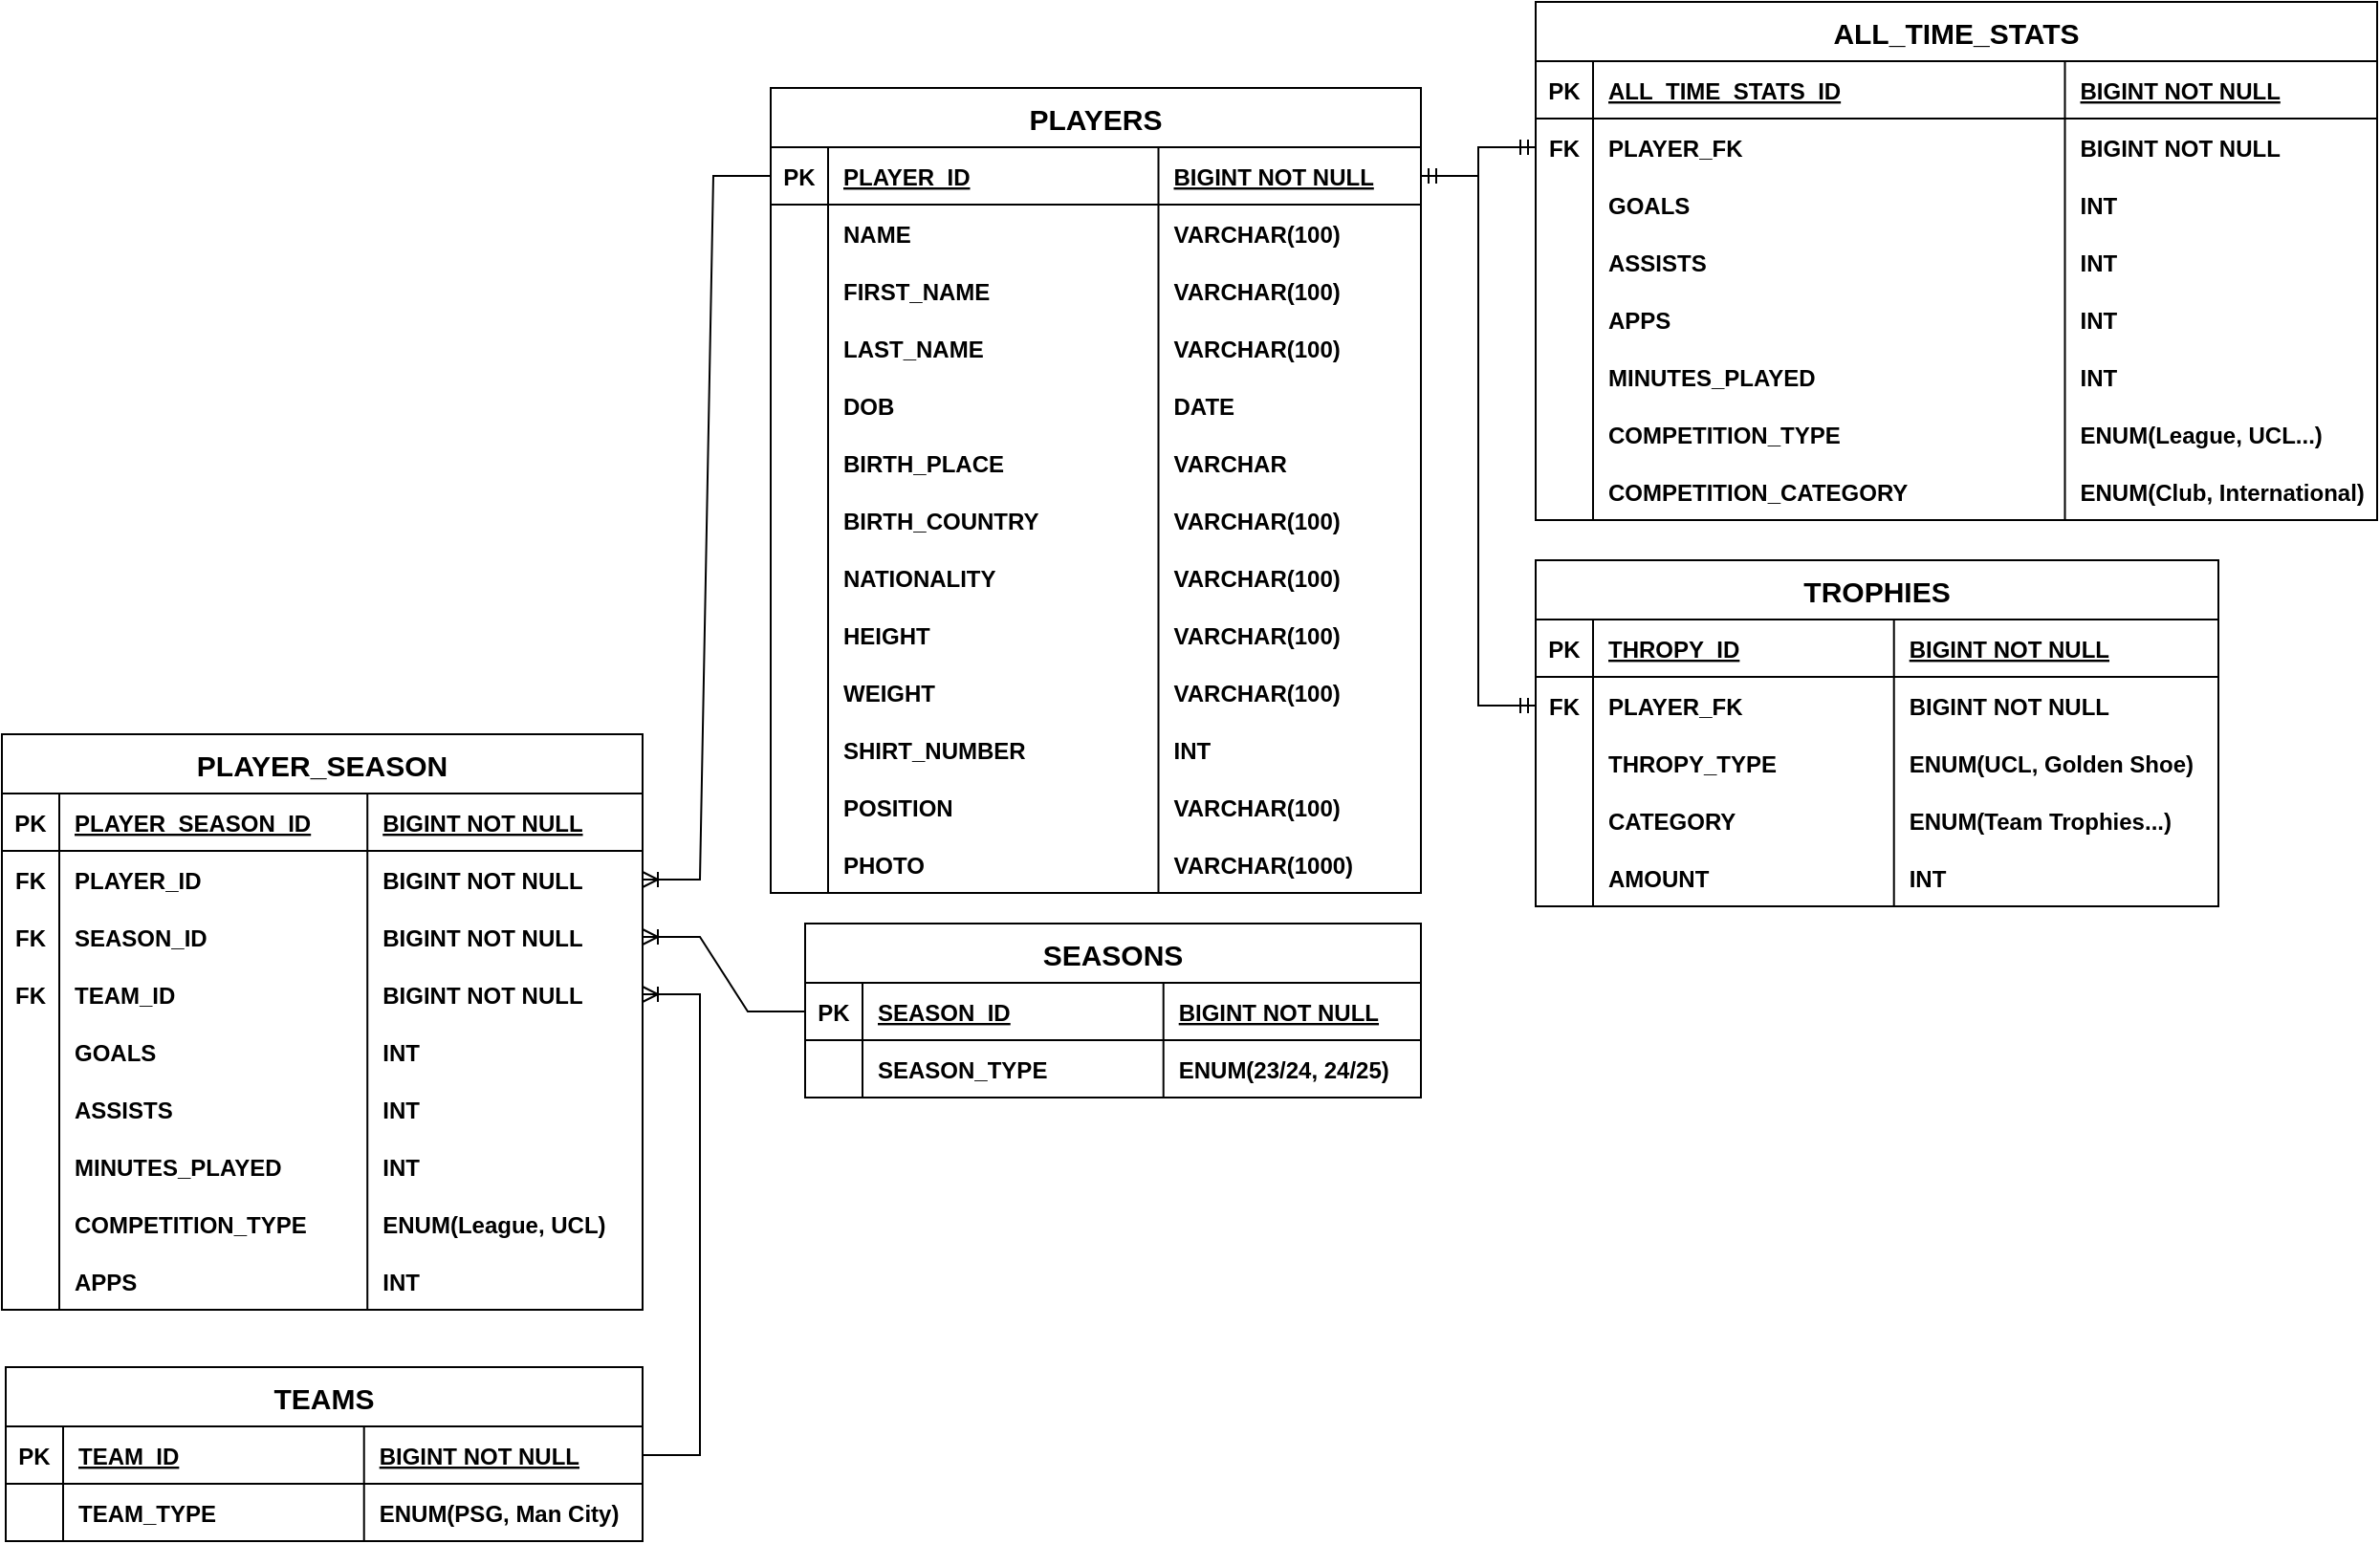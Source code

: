<mxfile version="26.0.10">
  <diagram id="R2lEEEUBdFMjLlhIrx00" name="Page-1">
    <mxGraphModel dx="2643" dy="1146" grid="0" gridSize="10" guides="1" tooltips="1" connect="1" arrows="1" fold="1" page="0" pageScale="1" pageWidth="850" pageHeight="1100" math="0" shadow="0" extFonts="Permanent Marker^https://fonts.googleapis.com/css?family=Permanent+Marker">
      <root>
        <mxCell id="0" />
        <mxCell id="1" parent="0" />
        <mxCell id="2I2bUdlYdio-tkIrYYzk-14" value="PLAYERS" style="shape=table;startSize=31;container=1;collapsible=1;childLayout=tableLayout;fixedRows=1;rowLines=0;fontStyle=1;align=center;resizeLast=1;fontSize=15;" parent="1" vertex="1">
          <mxGeometry x="-19" y="16" width="340" height="421" as="geometry" />
        </mxCell>
        <mxCell id="2I2bUdlYdio-tkIrYYzk-15" value="" style="shape=partialRectangle;collapsible=0;dropTarget=0;pointerEvents=0;fillColor=none;points=[[0,0.5],[1,0.5]];portConstraint=eastwest;top=0;left=0;right=0;bottom=1;" parent="2I2bUdlYdio-tkIrYYzk-14" vertex="1">
          <mxGeometry y="31" width="340" height="30" as="geometry" />
        </mxCell>
        <mxCell id="2I2bUdlYdio-tkIrYYzk-16" value="PK" style="shape=partialRectangle;overflow=hidden;connectable=0;fillColor=none;top=0;left=0;bottom=0;right=0;fontStyle=1;" parent="2I2bUdlYdio-tkIrYYzk-15" vertex="1">
          <mxGeometry width="30" height="30" as="geometry">
            <mxRectangle width="30" height="30" as="alternateBounds" />
          </mxGeometry>
        </mxCell>
        <mxCell id="2I2bUdlYdio-tkIrYYzk-17" value="PLAYER_ID" style="shape=partialRectangle;overflow=hidden;connectable=0;fillColor=none;top=0;left=0;bottom=0;right=0;align=left;spacingLeft=6;fontStyle=5;" parent="2I2bUdlYdio-tkIrYYzk-15" vertex="1">
          <mxGeometry x="30" width="172.75" height="30" as="geometry">
            <mxRectangle width="172.75" height="30" as="alternateBounds" />
          </mxGeometry>
        </mxCell>
        <mxCell id="2I2bUdlYdio-tkIrYYzk-18" value="BIGINT NOT NULL" style="shape=partialRectangle;overflow=hidden;connectable=0;fillColor=none;top=0;left=0;bottom=0;right=0;align=left;spacingLeft=6;fontStyle=5;" parent="2I2bUdlYdio-tkIrYYzk-15" vertex="1">
          <mxGeometry x="202.75" width="137.25" height="30" as="geometry">
            <mxRectangle width="137.25" height="30" as="alternateBounds" />
          </mxGeometry>
        </mxCell>
        <mxCell id="2I2bUdlYdio-tkIrYYzk-19" value="" style="shape=partialRectangle;collapsible=0;dropTarget=0;pointerEvents=0;fillColor=none;points=[[0,0.5],[1,0.5]];portConstraint=eastwest;top=0;left=0;right=0;bottom=0;" parent="2I2bUdlYdio-tkIrYYzk-14" vertex="1">
          <mxGeometry y="61" width="340" height="30" as="geometry" />
        </mxCell>
        <mxCell id="2I2bUdlYdio-tkIrYYzk-20" value="" style="shape=partialRectangle;overflow=hidden;connectable=0;fillColor=none;top=0;left=0;bottom=0;right=0;" parent="2I2bUdlYdio-tkIrYYzk-19" vertex="1">
          <mxGeometry width="30" height="30" as="geometry">
            <mxRectangle width="30" height="30" as="alternateBounds" />
          </mxGeometry>
        </mxCell>
        <mxCell id="2I2bUdlYdio-tkIrYYzk-21" value="NAME" style="shape=partialRectangle;overflow=hidden;connectable=0;fillColor=none;top=0;left=0;bottom=0;right=0;align=left;spacingLeft=6;fontStyle=1" parent="2I2bUdlYdio-tkIrYYzk-19" vertex="1">
          <mxGeometry x="30" width="172.75" height="30" as="geometry">
            <mxRectangle width="172.75" height="30" as="alternateBounds" />
          </mxGeometry>
        </mxCell>
        <mxCell id="2I2bUdlYdio-tkIrYYzk-22" value="VARCHAR(100)" style="shape=partialRectangle;overflow=hidden;connectable=0;fillColor=none;top=0;left=0;bottom=0;right=0;align=left;spacingLeft=6;fontStyle=1" parent="2I2bUdlYdio-tkIrYYzk-19" vertex="1">
          <mxGeometry x="202.75" width="137.25" height="30" as="geometry">
            <mxRectangle width="137.25" height="30" as="alternateBounds" />
          </mxGeometry>
        </mxCell>
        <mxCell id="2I2bUdlYdio-tkIrYYzk-23" value="" style="shape=partialRectangle;collapsible=0;dropTarget=0;pointerEvents=0;fillColor=none;points=[[0,0.5],[1,0.5]];portConstraint=eastwest;top=0;left=0;right=0;bottom=0;" parent="2I2bUdlYdio-tkIrYYzk-14" vertex="1">
          <mxGeometry y="91" width="340" height="30" as="geometry" />
        </mxCell>
        <mxCell id="2I2bUdlYdio-tkIrYYzk-24" value="" style="shape=partialRectangle;overflow=hidden;connectable=0;fillColor=none;top=0;left=0;bottom=0;right=0;" parent="2I2bUdlYdio-tkIrYYzk-23" vertex="1">
          <mxGeometry width="30" height="30" as="geometry">
            <mxRectangle width="30" height="30" as="alternateBounds" />
          </mxGeometry>
        </mxCell>
        <mxCell id="2I2bUdlYdio-tkIrYYzk-25" value="FIRST_NAME" style="shape=partialRectangle;overflow=hidden;connectable=0;fillColor=none;top=0;left=0;bottom=0;right=0;align=left;spacingLeft=6;fontStyle=1" parent="2I2bUdlYdio-tkIrYYzk-23" vertex="1">
          <mxGeometry x="30" width="172.75" height="30" as="geometry">
            <mxRectangle width="172.75" height="30" as="alternateBounds" />
          </mxGeometry>
        </mxCell>
        <mxCell id="2I2bUdlYdio-tkIrYYzk-26" value="VARCHAR(100)" style="shape=partialRectangle;overflow=hidden;connectable=0;fillColor=none;top=0;left=0;bottom=0;right=0;align=left;spacingLeft=6;fontStyle=1" parent="2I2bUdlYdio-tkIrYYzk-23" vertex="1">
          <mxGeometry x="202.75" width="137.25" height="30" as="geometry">
            <mxRectangle width="137.25" height="30" as="alternateBounds" />
          </mxGeometry>
        </mxCell>
        <mxCell id="2I2bUdlYdio-tkIrYYzk-27" style="shape=partialRectangle;collapsible=0;dropTarget=0;pointerEvents=0;fillColor=none;points=[[0,0.5],[1,0.5]];portConstraint=eastwest;top=0;left=0;right=0;bottom=0;" parent="2I2bUdlYdio-tkIrYYzk-14" vertex="1">
          <mxGeometry y="121" width="340" height="30" as="geometry" />
        </mxCell>
        <mxCell id="2I2bUdlYdio-tkIrYYzk-28" style="shape=partialRectangle;overflow=hidden;connectable=0;fillColor=none;top=0;left=0;bottom=0;right=0;" parent="2I2bUdlYdio-tkIrYYzk-27" vertex="1">
          <mxGeometry width="30" height="30" as="geometry">
            <mxRectangle width="30" height="30" as="alternateBounds" />
          </mxGeometry>
        </mxCell>
        <mxCell id="2I2bUdlYdio-tkIrYYzk-29" value="LAST_NAME" style="shape=partialRectangle;overflow=hidden;connectable=0;fillColor=none;top=0;left=0;bottom=0;right=0;align=left;spacingLeft=6;fontStyle=1" parent="2I2bUdlYdio-tkIrYYzk-27" vertex="1">
          <mxGeometry x="30" width="172.75" height="30" as="geometry">
            <mxRectangle width="172.75" height="30" as="alternateBounds" />
          </mxGeometry>
        </mxCell>
        <mxCell id="2I2bUdlYdio-tkIrYYzk-30" value="VARCHAR(100)" style="shape=partialRectangle;overflow=hidden;connectable=0;fillColor=none;top=0;left=0;bottom=0;right=0;align=left;spacingLeft=6;fontStyle=1" parent="2I2bUdlYdio-tkIrYYzk-27" vertex="1">
          <mxGeometry x="202.75" width="137.25" height="30" as="geometry">
            <mxRectangle width="137.25" height="30" as="alternateBounds" />
          </mxGeometry>
        </mxCell>
        <mxCell id="2I2bUdlYdio-tkIrYYzk-31" style="shape=partialRectangle;collapsible=0;dropTarget=0;pointerEvents=0;fillColor=none;points=[[0,0.5],[1,0.5]];portConstraint=eastwest;top=0;left=0;right=0;bottom=0;" parent="2I2bUdlYdio-tkIrYYzk-14" vertex="1">
          <mxGeometry y="151" width="340" height="30" as="geometry" />
        </mxCell>
        <mxCell id="2I2bUdlYdio-tkIrYYzk-32" style="shape=partialRectangle;overflow=hidden;connectable=0;fillColor=none;top=0;left=0;bottom=0;right=0;" parent="2I2bUdlYdio-tkIrYYzk-31" vertex="1">
          <mxGeometry width="30" height="30" as="geometry">
            <mxRectangle width="30" height="30" as="alternateBounds" />
          </mxGeometry>
        </mxCell>
        <mxCell id="2I2bUdlYdio-tkIrYYzk-33" value="DOB" style="shape=partialRectangle;overflow=hidden;connectable=0;fillColor=none;top=0;left=0;bottom=0;right=0;align=left;spacingLeft=6;fontStyle=1" parent="2I2bUdlYdio-tkIrYYzk-31" vertex="1">
          <mxGeometry x="30" width="172.75" height="30" as="geometry">
            <mxRectangle width="172.75" height="30" as="alternateBounds" />
          </mxGeometry>
        </mxCell>
        <mxCell id="2I2bUdlYdio-tkIrYYzk-34" value="DATE" style="shape=partialRectangle;overflow=hidden;connectable=0;fillColor=none;top=0;left=0;bottom=0;right=0;align=left;spacingLeft=6;fontStyle=1" parent="2I2bUdlYdio-tkIrYYzk-31" vertex="1">
          <mxGeometry x="202.75" width="137.25" height="30" as="geometry">
            <mxRectangle width="137.25" height="30" as="alternateBounds" />
          </mxGeometry>
        </mxCell>
        <mxCell id="2I2bUdlYdio-tkIrYYzk-35" style="shape=partialRectangle;collapsible=0;dropTarget=0;pointerEvents=0;fillColor=none;points=[[0,0.5],[1,0.5]];portConstraint=eastwest;top=0;left=0;right=0;bottom=0;" parent="2I2bUdlYdio-tkIrYYzk-14" vertex="1">
          <mxGeometry y="181" width="340" height="30" as="geometry" />
        </mxCell>
        <mxCell id="2I2bUdlYdio-tkIrYYzk-36" style="shape=partialRectangle;overflow=hidden;connectable=0;fillColor=none;top=0;left=0;bottom=0;right=0;" parent="2I2bUdlYdio-tkIrYYzk-35" vertex="1">
          <mxGeometry width="30" height="30" as="geometry">
            <mxRectangle width="30" height="30" as="alternateBounds" />
          </mxGeometry>
        </mxCell>
        <mxCell id="2I2bUdlYdio-tkIrYYzk-37" value="BIRTH_PLACE" style="shape=partialRectangle;overflow=hidden;connectable=0;fillColor=none;top=0;left=0;bottom=0;right=0;align=left;spacingLeft=6;fontStyle=1" parent="2I2bUdlYdio-tkIrYYzk-35" vertex="1">
          <mxGeometry x="30" width="172.75" height="30" as="geometry">
            <mxRectangle width="172.75" height="30" as="alternateBounds" />
          </mxGeometry>
        </mxCell>
        <mxCell id="2I2bUdlYdio-tkIrYYzk-38" value="VARCHAR" style="shape=partialRectangle;overflow=hidden;connectable=0;fillColor=none;top=0;left=0;bottom=0;right=0;align=left;spacingLeft=6;fontStyle=1" parent="2I2bUdlYdio-tkIrYYzk-35" vertex="1">
          <mxGeometry x="202.75" width="137.25" height="30" as="geometry">
            <mxRectangle width="137.25" height="30" as="alternateBounds" />
          </mxGeometry>
        </mxCell>
        <mxCell id="2I2bUdlYdio-tkIrYYzk-39" style="shape=partialRectangle;collapsible=0;dropTarget=0;pointerEvents=0;fillColor=none;points=[[0,0.5],[1,0.5]];portConstraint=eastwest;top=0;left=0;right=0;bottom=0;" parent="2I2bUdlYdio-tkIrYYzk-14" vertex="1">
          <mxGeometry y="211" width="340" height="30" as="geometry" />
        </mxCell>
        <mxCell id="2I2bUdlYdio-tkIrYYzk-40" style="shape=partialRectangle;overflow=hidden;connectable=0;fillColor=none;top=0;left=0;bottom=0;right=0;" parent="2I2bUdlYdio-tkIrYYzk-39" vertex="1">
          <mxGeometry width="30" height="30" as="geometry">
            <mxRectangle width="30" height="30" as="alternateBounds" />
          </mxGeometry>
        </mxCell>
        <mxCell id="2I2bUdlYdio-tkIrYYzk-41" value="BIRTH_COUNTRY" style="shape=partialRectangle;overflow=hidden;connectable=0;fillColor=none;top=0;left=0;bottom=0;right=0;align=left;spacingLeft=6;fontStyle=1" parent="2I2bUdlYdio-tkIrYYzk-39" vertex="1">
          <mxGeometry x="30" width="172.75" height="30" as="geometry">
            <mxRectangle width="172.75" height="30" as="alternateBounds" />
          </mxGeometry>
        </mxCell>
        <mxCell id="2I2bUdlYdio-tkIrYYzk-42" value="VARCHAR(100)" style="shape=partialRectangle;overflow=hidden;connectable=0;fillColor=none;top=0;left=0;bottom=0;right=0;align=left;spacingLeft=6;fontStyle=1" parent="2I2bUdlYdio-tkIrYYzk-39" vertex="1">
          <mxGeometry x="202.75" width="137.25" height="30" as="geometry">
            <mxRectangle width="137.25" height="30" as="alternateBounds" />
          </mxGeometry>
        </mxCell>
        <mxCell id="2I2bUdlYdio-tkIrYYzk-43" style="shape=partialRectangle;collapsible=0;dropTarget=0;pointerEvents=0;fillColor=none;points=[[0,0.5],[1,0.5]];portConstraint=eastwest;top=0;left=0;right=0;bottom=0;" parent="2I2bUdlYdio-tkIrYYzk-14" vertex="1">
          <mxGeometry y="241" width="340" height="30" as="geometry" />
        </mxCell>
        <mxCell id="2I2bUdlYdio-tkIrYYzk-44" style="shape=partialRectangle;overflow=hidden;connectable=0;fillColor=none;top=0;left=0;bottom=0;right=0;" parent="2I2bUdlYdio-tkIrYYzk-43" vertex="1">
          <mxGeometry width="30" height="30" as="geometry">
            <mxRectangle width="30" height="30" as="alternateBounds" />
          </mxGeometry>
        </mxCell>
        <mxCell id="2I2bUdlYdio-tkIrYYzk-45" value="NATIONALITY" style="shape=partialRectangle;overflow=hidden;connectable=0;fillColor=none;top=0;left=0;bottom=0;right=0;align=left;spacingLeft=6;fontStyle=1" parent="2I2bUdlYdio-tkIrYYzk-43" vertex="1">
          <mxGeometry x="30" width="172.75" height="30" as="geometry">
            <mxRectangle width="172.75" height="30" as="alternateBounds" />
          </mxGeometry>
        </mxCell>
        <mxCell id="2I2bUdlYdio-tkIrYYzk-46" value="VARCHAR(100)" style="shape=partialRectangle;overflow=hidden;connectable=0;fillColor=none;top=0;left=0;bottom=0;right=0;align=left;spacingLeft=6;fontStyle=1" parent="2I2bUdlYdio-tkIrYYzk-43" vertex="1">
          <mxGeometry x="202.75" width="137.25" height="30" as="geometry">
            <mxRectangle width="137.25" height="30" as="alternateBounds" />
          </mxGeometry>
        </mxCell>
        <mxCell id="2I2bUdlYdio-tkIrYYzk-88" value="" style="shape=tableRow;horizontal=0;startSize=0;swimlaneHead=0;swimlaneBody=0;fillColor=none;collapsible=0;dropTarget=0;points=[[0,0.5],[1,0.5]];portConstraint=eastwest;top=0;left=0;right=0;bottom=0;" parent="2I2bUdlYdio-tkIrYYzk-14" vertex="1">
          <mxGeometry y="271" width="340" height="30" as="geometry" />
        </mxCell>
        <mxCell id="2I2bUdlYdio-tkIrYYzk-89" value="" style="shape=partialRectangle;connectable=0;fillColor=none;top=0;left=0;bottom=0;right=0;editable=1;overflow=hidden;" parent="2I2bUdlYdio-tkIrYYzk-88" vertex="1">
          <mxGeometry width="30" height="30" as="geometry">
            <mxRectangle width="30" height="30" as="alternateBounds" />
          </mxGeometry>
        </mxCell>
        <mxCell id="2I2bUdlYdio-tkIrYYzk-90" value="HEIGHT" style="shape=partialRectangle;connectable=0;fillColor=none;top=0;left=0;bottom=0;right=0;align=left;spacingLeft=6;overflow=hidden;fontStyle=1" parent="2I2bUdlYdio-tkIrYYzk-88" vertex="1">
          <mxGeometry x="30" width="172.75" height="30" as="geometry">
            <mxRectangle width="172.75" height="30" as="alternateBounds" />
          </mxGeometry>
        </mxCell>
        <mxCell id="2I2bUdlYdio-tkIrYYzk-91" value="VARCHAR(100)" style="shape=partialRectangle;connectable=0;fillColor=none;top=0;left=0;bottom=0;right=0;align=left;spacingLeft=6;overflow=hidden;fontStyle=1" parent="2I2bUdlYdio-tkIrYYzk-88" vertex="1">
          <mxGeometry x="202.75" width="137.25" height="30" as="geometry">
            <mxRectangle width="137.25" height="30" as="alternateBounds" />
          </mxGeometry>
        </mxCell>
        <mxCell id="2I2bUdlYdio-tkIrYYzk-100" value="" style="shape=tableRow;horizontal=0;startSize=0;swimlaneHead=0;swimlaneBody=0;fillColor=none;collapsible=0;dropTarget=0;points=[[0,0.5],[1,0.5]];portConstraint=eastwest;top=0;left=0;right=0;bottom=0;" parent="2I2bUdlYdio-tkIrYYzk-14" vertex="1">
          <mxGeometry y="301" width="340" height="30" as="geometry" />
        </mxCell>
        <mxCell id="2I2bUdlYdio-tkIrYYzk-101" value="" style="shape=partialRectangle;connectable=0;fillColor=none;top=0;left=0;bottom=0;right=0;editable=1;overflow=hidden;" parent="2I2bUdlYdio-tkIrYYzk-100" vertex="1">
          <mxGeometry width="30" height="30" as="geometry">
            <mxRectangle width="30" height="30" as="alternateBounds" />
          </mxGeometry>
        </mxCell>
        <mxCell id="2I2bUdlYdio-tkIrYYzk-102" value="WEIGHT" style="shape=partialRectangle;connectable=0;fillColor=none;top=0;left=0;bottom=0;right=0;align=left;spacingLeft=6;overflow=hidden;fontStyle=1" parent="2I2bUdlYdio-tkIrYYzk-100" vertex="1">
          <mxGeometry x="30" width="172.75" height="30" as="geometry">
            <mxRectangle width="172.75" height="30" as="alternateBounds" />
          </mxGeometry>
        </mxCell>
        <mxCell id="2I2bUdlYdio-tkIrYYzk-103" value="VARCHAR(100)" style="shape=partialRectangle;connectable=0;fillColor=none;top=0;left=0;bottom=0;right=0;align=left;spacingLeft=6;overflow=hidden;fontStyle=1" parent="2I2bUdlYdio-tkIrYYzk-100" vertex="1">
          <mxGeometry x="202.75" width="137.25" height="30" as="geometry">
            <mxRectangle width="137.25" height="30" as="alternateBounds" />
          </mxGeometry>
        </mxCell>
        <mxCell id="2I2bUdlYdio-tkIrYYzk-96" value="" style="shape=tableRow;horizontal=0;startSize=0;swimlaneHead=0;swimlaneBody=0;fillColor=none;collapsible=0;dropTarget=0;points=[[0,0.5],[1,0.5]];portConstraint=eastwest;top=0;left=0;right=0;bottom=0;" parent="2I2bUdlYdio-tkIrYYzk-14" vertex="1">
          <mxGeometry y="331" width="340" height="30" as="geometry" />
        </mxCell>
        <mxCell id="2I2bUdlYdio-tkIrYYzk-97" value="" style="shape=partialRectangle;connectable=0;fillColor=none;top=0;left=0;bottom=0;right=0;editable=1;overflow=hidden;" parent="2I2bUdlYdio-tkIrYYzk-96" vertex="1">
          <mxGeometry width="30" height="30" as="geometry">
            <mxRectangle width="30" height="30" as="alternateBounds" />
          </mxGeometry>
        </mxCell>
        <mxCell id="2I2bUdlYdio-tkIrYYzk-98" value="SHIRT_NUMBER" style="shape=partialRectangle;connectable=0;fillColor=none;top=0;left=0;bottom=0;right=0;align=left;spacingLeft=6;overflow=hidden;fontStyle=1" parent="2I2bUdlYdio-tkIrYYzk-96" vertex="1">
          <mxGeometry x="30" width="172.75" height="30" as="geometry">
            <mxRectangle width="172.75" height="30" as="alternateBounds" />
          </mxGeometry>
        </mxCell>
        <mxCell id="2I2bUdlYdio-tkIrYYzk-99" value="INT" style="shape=partialRectangle;connectable=0;fillColor=none;top=0;left=0;bottom=0;right=0;align=left;spacingLeft=6;overflow=hidden;fontStyle=1" parent="2I2bUdlYdio-tkIrYYzk-96" vertex="1">
          <mxGeometry x="202.75" width="137.25" height="30" as="geometry">
            <mxRectangle width="137.25" height="30" as="alternateBounds" />
          </mxGeometry>
        </mxCell>
        <mxCell id="2I2bUdlYdio-tkIrYYzk-104" value="" style="shape=tableRow;horizontal=0;startSize=0;swimlaneHead=0;swimlaneBody=0;fillColor=none;collapsible=0;dropTarget=0;points=[[0,0.5],[1,0.5]];portConstraint=eastwest;top=0;left=0;right=0;bottom=0;" parent="2I2bUdlYdio-tkIrYYzk-14" vertex="1">
          <mxGeometry y="361" width="340" height="30" as="geometry" />
        </mxCell>
        <mxCell id="2I2bUdlYdio-tkIrYYzk-105" value="" style="shape=partialRectangle;connectable=0;fillColor=none;top=0;left=0;bottom=0;right=0;editable=1;overflow=hidden;" parent="2I2bUdlYdio-tkIrYYzk-104" vertex="1">
          <mxGeometry width="30" height="30" as="geometry">
            <mxRectangle width="30" height="30" as="alternateBounds" />
          </mxGeometry>
        </mxCell>
        <mxCell id="2I2bUdlYdio-tkIrYYzk-106" value="POSITION" style="shape=partialRectangle;connectable=0;fillColor=none;top=0;left=0;bottom=0;right=0;align=left;spacingLeft=6;overflow=hidden;fontStyle=1" parent="2I2bUdlYdio-tkIrYYzk-104" vertex="1">
          <mxGeometry x="30" width="172.75" height="30" as="geometry">
            <mxRectangle width="172.75" height="30" as="alternateBounds" />
          </mxGeometry>
        </mxCell>
        <mxCell id="2I2bUdlYdio-tkIrYYzk-107" value="VARCHAR(100)" style="shape=partialRectangle;connectable=0;fillColor=none;top=0;left=0;bottom=0;right=0;align=left;spacingLeft=6;overflow=hidden;fontStyle=1" parent="2I2bUdlYdio-tkIrYYzk-104" vertex="1">
          <mxGeometry x="202.75" width="137.25" height="30" as="geometry">
            <mxRectangle width="137.25" height="30" as="alternateBounds" />
          </mxGeometry>
        </mxCell>
        <mxCell id="2I2bUdlYdio-tkIrYYzk-108" value="" style="shape=tableRow;horizontal=0;startSize=0;swimlaneHead=0;swimlaneBody=0;fillColor=none;collapsible=0;dropTarget=0;points=[[0,0.5],[1,0.5]];portConstraint=eastwest;top=0;left=0;right=0;bottom=0;" parent="2I2bUdlYdio-tkIrYYzk-14" vertex="1">
          <mxGeometry y="391" width="340" height="30" as="geometry" />
        </mxCell>
        <mxCell id="2I2bUdlYdio-tkIrYYzk-109" value="" style="shape=partialRectangle;connectable=0;fillColor=none;top=0;left=0;bottom=0;right=0;editable=1;overflow=hidden;" parent="2I2bUdlYdio-tkIrYYzk-108" vertex="1">
          <mxGeometry width="30" height="30" as="geometry">
            <mxRectangle width="30" height="30" as="alternateBounds" />
          </mxGeometry>
        </mxCell>
        <mxCell id="2I2bUdlYdio-tkIrYYzk-110" value="PHOTO" style="shape=partialRectangle;connectable=0;fillColor=none;top=0;left=0;bottom=0;right=0;align=left;spacingLeft=6;overflow=hidden;fontStyle=1" parent="2I2bUdlYdio-tkIrYYzk-108" vertex="1">
          <mxGeometry x="30" width="172.75" height="30" as="geometry">
            <mxRectangle width="172.75" height="30" as="alternateBounds" />
          </mxGeometry>
        </mxCell>
        <mxCell id="2I2bUdlYdio-tkIrYYzk-111" value="VARCHAR(1000)" style="shape=partialRectangle;connectable=0;fillColor=none;top=0;left=0;bottom=0;right=0;align=left;spacingLeft=6;overflow=hidden;fontStyle=1" parent="2I2bUdlYdio-tkIrYYzk-108" vertex="1">
          <mxGeometry x="202.75" width="137.25" height="30" as="geometry">
            <mxRectangle width="137.25" height="30" as="alternateBounds" />
          </mxGeometry>
        </mxCell>
        <mxCell id="2I2bUdlYdio-tkIrYYzk-112" value="ALL_TIME_STATS" style="shape=table;startSize=31;container=1;collapsible=1;childLayout=tableLayout;fixedRows=1;rowLines=0;fontStyle=1;align=center;resizeLast=1;fontSize=15;" parent="1" vertex="1">
          <mxGeometry x="381" y="-29" width="440" height="271" as="geometry" />
        </mxCell>
        <mxCell id="2I2bUdlYdio-tkIrYYzk-113" value="" style="shape=partialRectangle;collapsible=0;dropTarget=0;pointerEvents=0;fillColor=none;points=[[0,0.5],[1,0.5]];portConstraint=eastwest;top=0;left=0;right=0;bottom=1;" parent="2I2bUdlYdio-tkIrYYzk-112" vertex="1">
          <mxGeometry y="31" width="440" height="30" as="geometry" />
        </mxCell>
        <mxCell id="2I2bUdlYdio-tkIrYYzk-114" value="PK" style="shape=partialRectangle;overflow=hidden;connectable=0;fillColor=none;top=0;left=0;bottom=0;right=0;fontStyle=1;" parent="2I2bUdlYdio-tkIrYYzk-113" vertex="1">
          <mxGeometry width="30" height="30" as="geometry">
            <mxRectangle width="30" height="30" as="alternateBounds" />
          </mxGeometry>
        </mxCell>
        <mxCell id="2I2bUdlYdio-tkIrYYzk-115" value="ALL_TIME_STATS_ID" style="shape=partialRectangle;overflow=hidden;connectable=0;fillColor=none;top=0;left=0;bottom=0;right=0;align=left;spacingLeft=6;fontStyle=5;" parent="2I2bUdlYdio-tkIrYYzk-113" vertex="1">
          <mxGeometry x="30" width="246.75" height="30" as="geometry">
            <mxRectangle width="246.75" height="30" as="alternateBounds" />
          </mxGeometry>
        </mxCell>
        <mxCell id="2I2bUdlYdio-tkIrYYzk-116" value="BIGINT NOT NULL" style="shape=partialRectangle;overflow=hidden;connectable=0;fillColor=none;top=0;left=0;bottom=0;right=0;align=left;spacingLeft=6;fontStyle=5;" parent="2I2bUdlYdio-tkIrYYzk-113" vertex="1">
          <mxGeometry x="276.75" width="163.25" height="30" as="geometry">
            <mxRectangle width="163.25" height="30" as="alternateBounds" />
          </mxGeometry>
        </mxCell>
        <mxCell id="2I2bUdlYdio-tkIrYYzk-117" value="" style="shape=partialRectangle;collapsible=0;dropTarget=0;pointerEvents=0;fillColor=none;points=[[0,0.5],[1,0.5]];portConstraint=eastwest;top=0;left=0;right=0;bottom=0;" parent="2I2bUdlYdio-tkIrYYzk-112" vertex="1">
          <mxGeometry y="61" width="440" height="30" as="geometry" />
        </mxCell>
        <mxCell id="2I2bUdlYdio-tkIrYYzk-118" value="FK" style="shape=partialRectangle;overflow=hidden;connectable=0;fillColor=none;top=0;left=0;bottom=0;right=0;fontStyle=1" parent="2I2bUdlYdio-tkIrYYzk-117" vertex="1">
          <mxGeometry width="30" height="30" as="geometry">
            <mxRectangle width="30" height="30" as="alternateBounds" />
          </mxGeometry>
        </mxCell>
        <mxCell id="2I2bUdlYdio-tkIrYYzk-119" value="PLAYER_FK" style="shape=partialRectangle;overflow=hidden;connectable=0;fillColor=none;top=0;left=0;bottom=0;right=0;align=left;spacingLeft=6;fontStyle=1" parent="2I2bUdlYdio-tkIrYYzk-117" vertex="1">
          <mxGeometry x="30" width="246.75" height="30" as="geometry">
            <mxRectangle width="246.75" height="30" as="alternateBounds" />
          </mxGeometry>
        </mxCell>
        <mxCell id="2I2bUdlYdio-tkIrYYzk-120" value="BIGINT NOT NULL" style="shape=partialRectangle;overflow=hidden;connectable=0;fillColor=none;top=0;left=0;bottom=0;right=0;align=left;spacingLeft=6;fontStyle=1" parent="2I2bUdlYdio-tkIrYYzk-117" vertex="1">
          <mxGeometry x="276.75" width="163.25" height="30" as="geometry">
            <mxRectangle width="163.25" height="30" as="alternateBounds" />
          </mxGeometry>
        </mxCell>
        <mxCell id="2I2bUdlYdio-tkIrYYzk-121" value="" style="shape=partialRectangle;collapsible=0;dropTarget=0;pointerEvents=0;fillColor=none;points=[[0,0.5],[1,0.5]];portConstraint=eastwest;top=0;left=0;right=0;bottom=0;" parent="2I2bUdlYdio-tkIrYYzk-112" vertex="1">
          <mxGeometry y="91" width="440" height="30" as="geometry" />
        </mxCell>
        <mxCell id="2I2bUdlYdio-tkIrYYzk-122" value="" style="shape=partialRectangle;overflow=hidden;connectable=0;fillColor=none;top=0;left=0;bottom=0;right=0;" parent="2I2bUdlYdio-tkIrYYzk-121" vertex="1">
          <mxGeometry width="30" height="30" as="geometry">
            <mxRectangle width="30" height="30" as="alternateBounds" />
          </mxGeometry>
        </mxCell>
        <mxCell id="2I2bUdlYdio-tkIrYYzk-123" value="GOALS" style="shape=partialRectangle;overflow=hidden;connectable=0;fillColor=none;top=0;left=0;bottom=0;right=0;align=left;spacingLeft=6;fontStyle=1" parent="2I2bUdlYdio-tkIrYYzk-121" vertex="1">
          <mxGeometry x="30" width="246.75" height="30" as="geometry">
            <mxRectangle width="246.75" height="30" as="alternateBounds" />
          </mxGeometry>
        </mxCell>
        <mxCell id="2I2bUdlYdio-tkIrYYzk-124" value="INT" style="shape=partialRectangle;overflow=hidden;connectable=0;fillColor=none;top=0;left=0;bottom=0;right=0;align=left;spacingLeft=6;fontStyle=1" parent="2I2bUdlYdio-tkIrYYzk-121" vertex="1">
          <mxGeometry x="276.75" width="163.25" height="30" as="geometry">
            <mxRectangle width="163.25" height="30" as="alternateBounds" />
          </mxGeometry>
        </mxCell>
        <mxCell id="2I2bUdlYdio-tkIrYYzk-125" style="shape=partialRectangle;collapsible=0;dropTarget=0;pointerEvents=0;fillColor=none;points=[[0,0.5],[1,0.5]];portConstraint=eastwest;top=0;left=0;right=0;bottom=0;" parent="2I2bUdlYdio-tkIrYYzk-112" vertex="1">
          <mxGeometry y="121" width="440" height="30" as="geometry" />
        </mxCell>
        <mxCell id="2I2bUdlYdio-tkIrYYzk-126" style="shape=partialRectangle;overflow=hidden;connectable=0;fillColor=none;top=0;left=0;bottom=0;right=0;" parent="2I2bUdlYdio-tkIrYYzk-125" vertex="1">
          <mxGeometry width="30" height="30" as="geometry">
            <mxRectangle width="30" height="30" as="alternateBounds" />
          </mxGeometry>
        </mxCell>
        <mxCell id="2I2bUdlYdio-tkIrYYzk-127" value="ASSISTS" style="shape=partialRectangle;overflow=hidden;connectable=0;fillColor=none;top=0;left=0;bottom=0;right=0;align=left;spacingLeft=6;fontStyle=1" parent="2I2bUdlYdio-tkIrYYzk-125" vertex="1">
          <mxGeometry x="30" width="246.75" height="30" as="geometry">
            <mxRectangle width="246.75" height="30" as="alternateBounds" />
          </mxGeometry>
        </mxCell>
        <mxCell id="2I2bUdlYdio-tkIrYYzk-128" value="INT" style="shape=partialRectangle;overflow=hidden;connectable=0;fillColor=none;top=0;left=0;bottom=0;right=0;align=left;spacingLeft=6;fontStyle=1" parent="2I2bUdlYdio-tkIrYYzk-125" vertex="1">
          <mxGeometry x="276.75" width="163.25" height="30" as="geometry">
            <mxRectangle width="163.25" height="30" as="alternateBounds" />
          </mxGeometry>
        </mxCell>
        <mxCell id="2I2bUdlYdio-tkIrYYzk-129" style="shape=partialRectangle;collapsible=0;dropTarget=0;pointerEvents=0;fillColor=none;points=[[0,0.5],[1,0.5]];portConstraint=eastwest;top=0;left=0;right=0;bottom=0;" parent="2I2bUdlYdio-tkIrYYzk-112" vertex="1">
          <mxGeometry y="151" width="440" height="30" as="geometry" />
        </mxCell>
        <mxCell id="2I2bUdlYdio-tkIrYYzk-130" style="shape=partialRectangle;overflow=hidden;connectable=0;fillColor=none;top=0;left=0;bottom=0;right=0;" parent="2I2bUdlYdio-tkIrYYzk-129" vertex="1">
          <mxGeometry width="30" height="30" as="geometry">
            <mxRectangle width="30" height="30" as="alternateBounds" />
          </mxGeometry>
        </mxCell>
        <mxCell id="2I2bUdlYdio-tkIrYYzk-131" value="APPS" style="shape=partialRectangle;overflow=hidden;connectable=0;fillColor=none;top=0;left=0;bottom=0;right=0;align=left;spacingLeft=6;fontStyle=1" parent="2I2bUdlYdio-tkIrYYzk-129" vertex="1">
          <mxGeometry x="30" width="246.75" height="30" as="geometry">
            <mxRectangle width="246.75" height="30" as="alternateBounds" />
          </mxGeometry>
        </mxCell>
        <mxCell id="2I2bUdlYdio-tkIrYYzk-132" value="INT" style="shape=partialRectangle;overflow=hidden;connectable=0;fillColor=none;top=0;left=0;bottom=0;right=0;align=left;spacingLeft=6;fontStyle=1" parent="2I2bUdlYdio-tkIrYYzk-129" vertex="1">
          <mxGeometry x="276.75" width="163.25" height="30" as="geometry">
            <mxRectangle width="163.25" height="30" as="alternateBounds" />
          </mxGeometry>
        </mxCell>
        <mxCell id="2I2bUdlYdio-tkIrYYzk-133" style="shape=partialRectangle;collapsible=0;dropTarget=0;pointerEvents=0;fillColor=none;points=[[0,0.5],[1,0.5]];portConstraint=eastwest;top=0;left=0;right=0;bottom=0;" parent="2I2bUdlYdio-tkIrYYzk-112" vertex="1">
          <mxGeometry y="181" width="440" height="30" as="geometry" />
        </mxCell>
        <mxCell id="2I2bUdlYdio-tkIrYYzk-134" style="shape=partialRectangle;overflow=hidden;connectable=0;fillColor=none;top=0;left=0;bottom=0;right=0;" parent="2I2bUdlYdio-tkIrYYzk-133" vertex="1">
          <mxGeometry width="30" height="30" as="geometry">
            <mxRectangle width="30" height="30" as="alternateBounds" />
          </mxGeometry>
        </mxCell>
        <mxCell id="2I2bUdlYdio-tkIrYYzk-135" value="MINUTES_PLAYED" style="shape=partialRectangle;overflow=hidden;connectable=0;fillColor=none;top=0;left=0;bottom=0;right=0;align=left;spacingLeft=6;fontStyle=1" parent="2I2bUdlYdio-tkIrYYzk-133" vertex="1">
          <mxGeometry x="30" width="246.75" height="30" as="geometry">
            <mxRectangle width="246.75" height="30" as="alternateBounds" />
          </mxGeometry>
        </mxCell>
        <mxCell id="2I2bUdlYdio-tkIrYYzk-136" value="INT" style="shape=partialRectangle;overflow=hidden;connectable=0;fillColor=none;top=0;left=0;bottom=0;right=0;align=left;spacingLeft=6;fontStyle=1" parent="2I2bUdlYdio-tkIrYYzk-133" vertex="1">
          <mxGeometry x="276.75" width="163.25" height="30" as="geometry">
            <mxRectangle width="163.25" height="30" as="alternateBounds" />
          </mxGeometry>
        </mxCell>
        <mxCell id="2I2bUdlYdio-tkIrYYzk-137" style="shape=partialRectangle;collapsible=0;dropTarget=0;pointerEvents=0;fillColor=none;points=[[0,0.5],[1,0.5]];portConstraint=eastwest;top=0;left=0;right=0;bottom=0;" parent="2I2bUdlYdio-tkIrYYzk-112" vertex="1">
          <mxGeometry y="211" width="440" height="30" as="geometry" />
        </mxCell>
        <mxCell id="2I2bUdlYdio-tkIrYYzk-138" style="shape=partialRectangle;overflow=hidden;connectable=0;fillColor=none;top=0;left=0;bottom=0;right=0;" parent="2I2bUdlYdio-tkIrYYzk-137" vertex="1">
          <mxGeometry width="30" height="30" as="geometry">
            <mxRectangle width="30" height="30" as="alternateBounds" />
          </mxGeometry>
        </mxCell>
        <mxCell id="2I2bUdlYdio-tkIrYYzk-139" value="COMPETITION_TYPE" style="shape=partialRectangle;overflow=hidden;connectable=0;fillColor=none;top=0;left=0;bottom=0;right=0;align=left;spacingLeft=6;fontStyle=1" parent="2I2bUdlYdio-tkIrYYzk-137" vertex="1">
          <mxGeometry x="30" width="246.75" height="30" as="geometry">
            <mxRectangle width="246.75" height="30" as="alternateBounds" />
          </mxGeometry>
        </mxCell>
        <mxCell id="2I2bUdlYdio-tkIrYYzk-140" value="ENUM(League, UCL...)" style="shape=partialRectangle;overflow=hidden;connectable=0;fillColor=none;top=0;left=0;bottom=0;right=0;align=left;spacingLeft=6;fontStyle=1" parent="2I2bUdlYdio-tkIrYYzk-137" vertex="1">
          <mxGeometry x="276.75" width="163.25" height="30" as="geometry">
            <mxRectangle width="163.25" height="30" as="alternateBounds" />
          </mxGeometry>
        </mxCell>
        <mxCell id="QhNW857AA02U_q5a9M9k-124" value="" style="shape=tableRow;horizontal=0;startSize=0;swimlaneHead=0;swimlaneBody=0;fillColor=none;collapsible=0;dropTarget=0;points=[[0,0.5],[1,0.5]];portConstraint=eastwest;top=0;left=0;right=0;bottom=0;" parent="2I2bUdlYdio-tkIrYYzk-112" vertex="1">
          <mxGeometry y="241" width="440" height="30" as="geometry" />
        </mxCell>
        <mxCell id="QhNW857AA02U_q5a9M9k-125" value="" style="shape=partialRectangle;connectable=0;fillColor=none;top=0;left=0;bottom=0;right=0;editable=1;overflow=hidden;" parent="QhNW857AA02U_q5a9M9k-124" vertex="1">
          <mxGeometry width="30" height="30" as="geometry">
            <mxRectangle width="30" height="30" as="alternateBounds" />
          </mxGeometry>
        </mxCell>
        <mxCell id="QhNW857AA02U_q5a9M9k-126" value="COMPETITION_CATEGORY" style="shape=partialRectangle;connectable=0;fillColor=none;top=0;left=0;bottom=0;right=0;align=left;spacingLeft=6;overflow=hidden;fontStyle=1" parent="QhNW857AA02U_q5a9M9k-124" vertex="1">
          <mxGeometry x="30" width="246.75" height="30" as="geometry">
            <mxRectangle width="246.75" height="30" as="alternateBounds" />
          </mxGeometry>
        </mxCell>
        <mxCell id="QhNW857AA02U_q5a9M9k-127" value="ENUM(Club, International)" style="shape=partialRectangle;connectable=0;fillColor=none;top=0;left=0;bottom=0;right=0;align=left;spacingLeft=6;overflow=hidden;fontStyle=1" parent="QhNW857AA02U_q5a9M9k-124" vertex="1">
          <mxGeometry x="276.75" width="163.25" height="30" as="geometry">
            <mxRectangle width="163.25" height="30" as="alternateBounds" />
          </mxGeometry>
        </mxCell>
        <mxCell id="2I2bUdlYdio-tkIrYYzk-145" value="" style="edgeStyle=entityRelationEdgeStyle;fontSize=12;html=1;endArrow=ERmandOne;startArrow=ERmandOne;rounded=0;exitX=1;exitY=0.5;exitDx=0;exitDy=0;entryX=0;entryY=0.5;entryDx=0;entryDy=0;" parent="1" source="2I2bUdlYdio-tkIrYYzk-15" target="2I2bUdlYdio-tkIrYYzk-117" edge="1">
          <mxGeometry width="100" height="100" relative="1" as="geometry">
            <mxPoint x="456" y="559" as="sourcePoint" />
            <mxPoint x="556" y="459" as="targetPoint" />
          </mxGeometry>
        </mxCell>
        <mxCell id="QhNW857AA02U_q5a9M9k-1" value="TROPHIES" style="shape=table;startSize=31;container=1;collapsible=1;childLayout=tableLayout;fixedRows=1;rowLines=0;fontStyle=1;align=center;resizeLast=1;fontSize=15;" parent="1" vertex="1">
          <mxGeometry x="381" y="263" width="357" height="181" as="geometry" />
        </mxCell>
        <mxCell id="QhNW857AA02U_q5a9M9k-2" value="" style="shape=partialRectangle;collapsible=0;dropTarget=0;pointerEvents=0;fillColor=none;points=[[0,0.5],[1,0.5]];portConstraint=eastwest;top=0;left=0;right=0;bottom=1;" parent="QhNW857AA02U_q5a9M9k-1" vertex="1">
          <mxGeometry y="31" width="357" height="30" as="geometry" />
        </mxCell>
        <mxCell id="QhNW857AA02U_q5a9M9k-3" value="PK" style="shape=partialRectangle;overflow=hidden;connectable=0;fillColor=none;top=0;left=0;bottom=0;right=0;fontStyle=1;" parent="QhNW857AA02U_q5a9M9k-2" vertex="1">
          <mxGeometry width="30" height="30" as="geometry">
            <mxRectangle width="30" height="30" as="alternateBounds" />
          </mxGeometry>
        </mxCell>
        <mxCell id="QhNW857AA02U_q5a9M9k-4" value="THROPY_ID" style="shape=partialRectangle;overflow=hidden;connectable=0;fillColor=none;top=0;left=0;bottom=0;right=0;align=left;spacingLeft=6;fontStyle=5;" parent="QhNW857AA02U_q5a9M9k-2" vertex="1">
          <mxGeometry x="30" width="157.357" height="30" as="geometry">
            <mxRectangle width="157.357" height="30" as="alternateBounds" />
          </mxGeometry>
        </mxCell>
        <mxCell id="QhNW857AA02U_q5a9M9k-5" value="BIGINT NOT NULL" style="shape=partialRectangle;overflow=hidden;connectable=0;fillColor=none;top=0;left=0;bottom=0;right=0;align=left;spacingLeft=6;fontStyle=5;" parent="QhNW857AA02U_q5a9M9k-2" vertex="1">
          <mxGeometry x="187.357" width="169.643" height="30" as="geometry">
            <mxRectangle width="169.643" height="30" as="alternateBounds" />
          </mxGeometry>
        </mxCell>
        <mxCell id="QhNW857AA02U_q5a9M9k-6" value="" style="shape=partialRectangle;collapsible=0;dropTarget=0;pointerEvents=0;fillColor=none;points=[[0,0.5],[1,0.5]];portConstraint=eastwest;top=0;left=0;right=0;bottom=0;" parent="QhNW857AA02U_q5a9M9k-1" vertex="1">
          <mxGeometry y="61" width="357" height="30" as="geometry" />
        </mxCell>
        <mxCell id="QhNW857AA02U_q5a9M9k-7" value="FK" style="shape=partialRectangle;overflow=hidden;connectable=0;fillColor=none;top=0;left=0;bottom=0;right=0;fontStyle=1" parent="QhNW857AA02U_q5a9M9k-6" vertex="1">
          <mxGeometry width="30" height="30" as="geometry">
            <mxRectangle width="30" height="30" as="alternateBounds" />
          </mxGeometry>
        </mxCell>
        <mxCell id="QhNW857AA02U_q5a9M9k-8" value="PLAYER_FK" style="shape=partialRectangle;overflow=hidden;connectable=0;fillColor=none;top=0;left=0;bottom=0;right=0;align=left;spacingLeft=6;fontStyle=1" parent="QhNW857AA02U_q5a9M9k-6" vertex="1">
          <mxGeometry x="30" width="157.357" height="30" as="geometry">
            <mxRectangle width="157.357" height="30" as="alternateBounds" />
          </mxGeometry>
        </mxCell>
        <mxCell id="QhNW857AA02U_q5a9M9k-9" value="BIGINT NOT NULL" style="shape=partialRectangle;overflow=hidden;connectable=0;fillColor=none;top=0;left=0;bottom=0;right=0;align=left;spacingLeft=6;fontStyle=1" parent="QhNW857AA02U_q5a9M9k-6" vertex="1">
          <mxGeometry x="187.357" width="169.643" height="30" as="geometry">
            <mxRectangle width="169.643" height="30" as="alternateBounds" />
          </mxGeometry>
        </mxCell>
        <mxCell id="QhNW857AA02U_q5a9M9k-10" value="" style="shape=partialRectangle;collapsible=0;dropTarget=0;pointerEvents=0;fillColor=none;points=[[0,0.5],[1,0.5]];portConstraint=eastwest;top=0;left=0;right=0;bottom=0;" parent="QhNW857AA02U_q5a9M9k-1" vertex="1">
          <mxGeometry y="91" width="357" height="30" as="geometry" />
        </mxCell>
        <mxCell id="QhNW857AA02U_q5a9M9k-11" value="" style="shape=partialRectangle;overflow=hidden;connectable=0;fillColor=none;top=0;left=0;bottom=0;right=0;" parent="QhNW857AA02U_q5a9M9k-10" vertex="1">
          <mxGeometry width="30" height="30" as="geometry">
            <mxRectangle width="30" height="30" as="alternateBounds" />
          </mxGeometry>
        </mxCell>
        <mxCell id="QhNW857AA02U_q5a9M9k-12" value="THROPY_TYPE" style="shape=partialRectangle;overflow=hidden;connectable=0;fillColor=none;top=0;left=0;bottom=0;right=0;align=left;spacingLeft=6;fontStyle=1" parent="QhNW857AA02U_q5a9M9k-10" vertex="1">
          <mxGeometry x="30" width="157.357" height="30" as="geometry">
            <mxRectangle width="157.357" height="30" as="alternateBounds" />
          </mxGeometry>
        </mxCell>
        <mxCell id="QhNW857AA02U_q5a9M9k-13" value="ENUM(UCL, Golden Shoe)" style="shape=partialRectangle;overflow=hidden;connectable=0;fillColor=none;top=0;left=0;bottom=0;right=0;align=left;spacingLeft=6;fontStyle=1" parent="QhNW857AA02U_q5a9M9k-10" vertex="1">
          <mxGeometry x="187.357" width="169.643" height="30" as="geometry">
            <mxRectangle width="169.643" height="30" as="alternateBounds" />
          </mxGeometry>
        </mxCell>
        <mxCell id="QhNW857AA02U_q5a9M9k-14" style="shape=partialRectangle;collapsible=0;dropTarget=0;pointerEvents=0;fillColor=none;points=[[0,0.5],[1,0.5]];portConstraint=eastwest;top=0;left=0;right=0;bottom=0;" parent="QhNW857AA02U_q5a9M9k-1" vertex="1">
          <mxGeometry y="121" width="357" height="30" as="geometry" />
        </mxCell>
        <mxCell id="QhNW857AA02U_q5a9M9k-15" style="shape=partialRectangle;overflow=hidden;connectable=0;fillColor=none;top=0;left=0;bottom=0;right=0;" parent="QhNW857AA02U_q5a9M9k-14" vertex="1">
          <mxGeometry width="30" height="30" as="geometry">
            <mxRectangle width="30" height="30" as="alternateBounds" />
          </mxGeometry>
        </mxCell>
        <mxCell id="QhNW857AA02U_q5a9M9k-16" value="CATEGORY" style="shape=partialRectangle;overflow=hidden;connectable=0;fillColor=none;top=0;left=0;bottom=0;right=0;align=left;spacingLeft=6;fontStyle=1" parent="QhNW857AA02U_q5a9M9k-14" vertex="1">
          <mxGeometry x="30" width="157.357" height="30" as="geometry">
            <mxRectangle width="157.357" height="30" as="alternateBounds" />
          </mxGeometry>
        </mxCell>
        <mxCell id="QhNW857AA02U_q5a9M9k-17" value="ENUM(Team Trophies...)" style="shape=partialRectangle;overflow=hidden;connectable=0;fillColor=none;top=0;left=0;bottom=0;right=0;align=left;spacingLeft=6;fontStyle=1" parent="QhNW857AA02U_q5a9M9k-14" vertex="1">
          <mxGeometry x="187.357" width="169.643" height="30" as="geometry">
            <mxRectangle width="169.643" height="30" as="alternateBounds" />
          </mxGeometry>
        </mxCell>
        <mxCell id="QhNW857AA02U_q5a9M9k-120" value="" style="shape=tableRow;horizontal=0;startSize=0;swimlaneHead=0;swimlaneBody=0;fillColor=none;collapsible=0;dropTarget=0;points=[[0,0.5],[1,0.5]];portConstraint=eastwest;top=0;left=0;right=0;bottom=0;" parent="QhNW857AA02U_q5a9M9k-1" vertex="1">
          <mxGeometry y="151" width="357" height="30" as="geometry" />
        </mxCell>
        <mxCell id="QhNW857AA02U_q5a9M9k-121" value="" style="shape=partialRectangle;connectable=0;fillColor=none;top=0;left=0;bottom=0;right=0;editable=1;overflow=hidden;" parent="QhNW857AA02U_q5a9M9k-120" vertex="1">
          <mxGeometry width="30" height="30" as="geometry">
            <mxRectangle width="30" height="30" as="alternateBounds" />
          </mxGeometry>
        </mxCell>
        <mxCell id="QhNW857AA02U_q5a9M9k-122" value="AMOUNT" style="shape=partialRectangle;connectable=0;fillColor=none;top=0;left=0;bottom=0;right=0;align=left;spacingLeft=6;overflow=hidden;fontStyle=1" parent="QhNW857AA02U_q5a9M9k-120" vertex="1">
          <mxGeometry x="30" width="157.357" height="30" as="geometry">
            <mxRectangle width="157.357" height="30" as="alternateBounds" />
          </mxGeometry>
        </mxCell>
        <mxCell id="QhNW857AA02U_q5a9M9k-123" value="INT" style="shape=partialRectangle;connectable=0;fillColor=none;top=0;left=0;bottom=0;right=0;align=left;spacingLeft=6;overflow=hidden;fontStyle=1" parent="QhNW857AA02U_q5a9M9k-120" vertex="1">
          <mxGeometry x="187.357" width="169.643" height="30" as="geometry">
            <mxRectangle width="169.643" height="30" as="alternateBounds" />
          </mxGeometry>
        </mxCell>
        <mxCell id="QhNW857AA02U_q5a9M9k-34" value="" style="edgeStyle=entityRelationEdgeStyle;fontSize=12;html=1;endArrow=ERmandOne;startArrow=ERmandOne;rounded=0;" parent="1" source="2I2bUdlYdio-tkIrYYzk-15" target="QhNW857AA02U_q5a9M9k-6" edge="1">
          <mxGeometry width="100" height="100" relative="1" as="geometry">
            <mxPoint x="331" y="110" as="sourcePoint" />
            <mxPoint x="399" y="140" as="targetPoint" />
          </mxGeometry>
        </mxCell>
        <mxCell id="QhNW857AA02U_q5a9M9k-35" value="SEASONS" style="shape=table;startSize=31;container=1;collapsible=1;childLayout=tableLayout;fixedRows=1;rowLines=0;fontStyle=1;align=center;resizeLast=1;fontSize=15;" parent="1" vertex="1">
          <mxGeometry x="-1" y="453" width="322" height="91" as="geometry" />
        </mxCell>
        <mxCell id="QhNW857AA02U_q5a9M9k-36" value="" style="shape=partialRectangle;collapsible=0;dropTarget=0;pointerEvents=0;fillColor=none;points=[[0,0.5],[1,0.5]];portConstraint=eastwest;top=0;left=0;right=0;bottom=1;" parent="QhNW857AA02U_q5a9M9k-35" vertex="1">
          <mxGeometry y="31" width="322" height="30" as="geometry" />
        </mxCell>
        <mxCell id="QhNW857AA02U_q5a9M9k-37" value="PK" style="shape=partialRectangle;overflow=hidden;connectable=0;fillColor=none;top=0;left=0;bottom=0;right=0;fontStyle=1;" parent="QhNW857AA02U_q5a9M9k-36" vertex="1">
          <mxGeometry width="30" height="30" as="geometry">
            <mxRectangle width="30" height="30" as="alternateBounds" />
          </mxGeometry>
        </mxCell>
        <mxCell id="QhNW857AA02U_q5a9M9k-38" value="SEASON_ID" style="shape=partialRectangle;overflow=hidden;connectable=0;fillColor=none;top=0;left=0;bottom=0;right=0;align=left;spacingLeft=6;fontStyle=5;" parent="QhNW857AA02U_q5a9M9k-36" vertex="1">
          <mxGeometry x="30" width="157.357" height="30" as="geometry">
            <mxRectangle width="157.357" height="30" as="alternateBounds" />
          </mxGeometry>
        </mxCell>
        <mxCell id="QhNW857AA02U_q5a9M9k-39" value="BIGINT NOT NULL" style="shape=partialRectangle;overflow=hidden;connectable=0;fillColor=none;top=0;left=0;bottom=0;right=0;align=left;spacingLeft=6;fontStyle=5;" parent="QhNW857AA02U_q5a9M9k-36" vertex="1">
          <mxGeometry x="187.357" width="134.643" height="30" as="geometry">
            <mxRectangle width="134.643" height="30" as="alternateBounds" />
          </mxGeometry>
        </mxCell>
        <mxCell id="QhNW857AA02U_q5a9M9k-40" value="" style="shape=partialRectangle;collapsible=0;dropTarget=0;pointerEvents=0;fillColor=none;points=[[0,0.5],[1,0.5]];portConstraint=eastwest;top=0;left=0;right=0;bottom=0;" parent="QhNW857AA02U_q5a9M9k-35" vertex="1">
          <mxGeometry y="61" width="322" height="30" as="geometry" />
        </mxCell>
        <mxCell id="QhNW857AA02U_q5a9M9k-41" value="" style="shape=partialRectangle;overflow=hidden;connectable=0;fillColor=none;top=0;left=0;bottom=0;right=0;" parent="QhNW857AA02U_q5a9M9k-40" vertex="1">
          <mxGeometry width="30" height="30" as="geometry">
            <mxRectangle width="30" height="30" as="alternateBounds" />
          </mxGeometry>
        </mxCell>
        <mxCell id="QhNW857AA02U_q5a9M9k-42" value="SEASON_TYPE" style="shape=partialRectangle;overflow=hidden;connectable=0;fillColor=none;top=0;left=0;bottom=0;right=0;align=left;spacingLeft=6;fontStyle=1" parent="QhNW857AA02U_q5a9M9k-40" vertex="1">
          <mxGeometry x="30" width="157.357" height="30" as="geometry">
            <mxRectangle width="157.357" height="30" as="alternateBounds" />
          </mxGeometry>
        </mxCell>
        <mxCell id="QhNW857AA02U_q5a9M9k-43" value="ENUM(23/24, 24/25)" style="shape=partialRectangle;overflow=hidden;connectable=0;fillColor=none;top=0;left=0;bottom=0;right=0;align=left;spacingLeft=6;fontStyle=1" parent="QhNW857AA02U_q5a9M9k-40" vertex="1">
          <mxGeometry x="187.357" width="134.643" height="30" as="geometry">
            <mxRectangle width="134.643" height="30" as="alternateBounds" />
          </mxGeometry>
        </mxCell>
        <mxCell id="QhNW857AA02U_q5a9M9k-68" value="PLAYER_SEASON" style="shape=table;startSize=31;container=1;collapsible=1;childLayout=tableLayout;fixedRows=1;rowLines=0;fontStyle=1;align=center;resizeLast=1;fontSize=15;" parent="1" vertex="1">
          <mxGeometry x="-421" y="354" width="335" height="301" as="geometry" />
        </mxCell>
        <mxCell id="QhNW857AA02U_q5a9M9k-69" value="" style="shape=partialRectangle;collapsible=0;dropTarget=0;pointerEvents=0;fillColor=none;points=[[0,0.5],[1,0.5]];portConstraint=eastwest;top=0;left=0;right=0;bottom=1;" parent="QhNW857AA02U_q5a9M9k-68" vertex="1">
          <mxGeometry y="31" width="335" height="30" as="geometry" />
        </mxCell>
        <mxCell id="QhNW857AA02U_q5a9M9k-70" value="PK" style="shape=partialRectangle;overflow=hidden;connectable=0;fillColor=none;top=0;left=0;bottom=0;right=0;fontStyle=1;" parent="QhNW857AA02U_q5a9M9k-69" vertex="1">
          <mxGeometry width="30" height="30" as="geometry">
            <mxRectangle width="30" height="30" as="alternateBounds" />
          </mxGeometry>
        </mxCell>
        <mxCell id="QhNW857AA02U_q5a9M9k-71" value="PLAYER_SEASON_ID" style="shape=partialRectangle;overflow=hidden;connectable=0;fillColor=none;top=0;left=0;bottom=0;right=0;align=left;spacingLeft=6;fontStyle=5;" parent="QhNW857AA02U_q5a9M9k-69" vertex="1">
          <mxGeometry x="30" width="161.118" height="30" as="geometry">
            <mxRectangle width="161.118" height="30" as="alternateBounds" />
          </mxGeometry>
        </mxCell>
        <mxCell id="QhNW857AA02U_q5a9M9k-72" value="BIGINT NOT NULL" style="shape=partialRectangle;overflow=hidden;connectable=0;fillColor=none;top=0;left=0;bottom=0;right=0;align=left;spacingLeft=6;fontStyle=5;" parent="QhNW857AA02U_q5a9M9k-69" vertex="1">
          <mxGeometry x="191.118" width="143.882" height="30" as="geometry">
            <mxRectangle width="143.882" height="30" as="alternateBounds" />
          </mxGeometry>
        </mxCell>
        <mxCell id="QhNW857AA02U_q5a9M9k-73" value="" style="shape=partialRectangle;collapsible=0;dropTarget=0;pointerEvents=0;fillColor=none;points=[[0,0.5],[1,0.5]];portConstraint=eastwest;top=0;left=0;right=0;bottom=0;" parent="QhNW857AA02U_q5a9M9k-68" vertex="1">
          <mxGeometry y="61" width="335" height="30" as="geometry" />
        </mxCell>
        <mxCell id="QhNW857AA02U_q5a9M9k-74" value="FK" style="shape=partialRectangle;overflow=hidden;connectable=0;fillColor=none;top=0;left=0;bottom=0;right=0;fontStyle=1" parent="QhNW857AA02U_q5a9M9k-73" vertex="1">
          <mxGeometry width="30" height="30" as="geometry">
            <mxRectangle width="30" height="30" as="alternateBounds" />
          </mxGeometry>
        </mxCell>
        <mxCell id="QhNW857AA02U_q5a9M9k-75" value="PLAYER_ID" style="shape=partialRectangle;overflow=hidden;connectable=0;fillColor=none;top=0;left=0;bottom=0;right=0;align=left;spacingLeft=6;fontStyle=1" parent="QhNW857AA02U_q5a9M9k-73" vertex="1">
          <mxGeometry x="30" width="161.118" height="30" as="geometry">
            <mxRectangle width="161.118" height="30" as="alternateBounds" />
          </mxGeometry>
        </mxCell>
        <mxCell id="QhNW857AA02U_q5a9M9k-76" value="BIGINT NOT NULL" style="shape=partialRectangle;overflow=hidden;connectable=0;fillColor=none;top=0;left=0;bottom=0;right=0;align=left;spacingLeft=6;fontStyle=1" parent="QhNW857AA02U_q5a9M9k-73" vertex="1">
          <mxGeometry x="191.118" width="143.882" height="30" as="geometry">
            <mxRectangle width="143.882" height="30" as="alternateBounds" />
          </mxGeometry>
        </mxCell>
        <mxCell id="QhNW857AA02U_q5a9M9k-77" value="" style="shape=partialRectangle;collapsible=0;dropTarget=0;pointerEvents=0;fillColor=none;points=[[0,0.5],[1,0.5]];portConstraint=eastwest;top=0;left=0;right=0;bottom=0;" parent="QhNW857AA02U_q5a9M9k-68" vertex="1">
          <mxGeometry y="91" width="335" height="30" as="geometry" />
        </mxCell>
        <mxCell id="QhNW857AA02U_q5a9M9k-78" value="FK" style="shape=partialRectangle;overflow=hidden;connectable=0;fillColor=none;top=0;left=0;bottom=0;right=0;fontStyle=1" parent="QhNW857AA02U_q5a9M9k-77" vertex="1">
          <mxGeometry width="30" height="30" as="geometry">
            <mxRectangle width="30" height="30" as="alternateBounds" />
          </mxGeometry>
        </mxCell>
        <mxCell id="QhNW857AA02U_q5a9M9k-79" value="SEASON_ID" style="shape=partialRectangle;overflow=hidden;connectable=0;fillColor=none;top=0;left=0;bottom=0;right=0;align=left;spacingLeft=6;fontStyle=1" parent="QhNW857AA02U_q5a9M9k-77" vertex="1">
          <mxGeometry x="30" width="161.118" height="30" as="geometry">
            <mxRectangle width="161.118" height="30" as="alternateBounds" />
          </mxGeometry>
        </mxCell>
        <mxCell id="QhNW857AA02U_q5a9M9k-80" value="BIGINT NOT NULL" style="shape=partialRectangle;overflow=hidden;connectable=0;fillColor=none;top=0;left=0;bottom=0;right=0;align=left;spacingLeft=6;fontStyle=1" parent="QhNW857AA02U_q5a9M9k-77" vertex="1">
          <mxGeometry x="191.118" width="143.882" height="30" as="geometry">
            <mxRectangle width="143.882" height="30" as="alternateBounds" />
          </mxGeometry>
        </mxCell>
        <mxCell id="QhNW857AA02U_q5a9M9k-85" style="shape=partialRectangle;collapsible=0;dropTarget=0;pointerEvents=0;fillColor=none;points=[[0,0.5],[1,0.5]];portConstraint=eastwest;top=0;left=0;right=0;bottom=0;" parent="QhNW857AA02U_q5a9M9k-68" vertex="1">
          <mxGeometry y="121" width="335" height="30" as="geometry" />
        </mxCell>
        <mxCell id="QhNW857AA02U_q5a9M9k-86" value="FK" style="shape=partialRectangle;overflow=hidden;connectable=0;fillColor=none;top=0;left=0;bottom=0;right=0;fontStyle=1" parent="QhNW857AA02U_q5a9M9k-85" vertex="1">
          <mxGeometry width="30" height="30" as="geometry">
            <mxRectangle width="30" height="30" as="alternateBounds" />
          </mxGeometry>
        </mxCell>
        <mxCell id="QhNW857AA02U_q5a9M9k-87" value="TEAM_ID" style="shape=partialRectangle;overflow=hidden;connectable=0;fillColor=none;top=0;left=0;bottom=0;right=0;align=left;spacingLeft=6;fontStyle=1" parent="QhNW857AA02U_q5a9M9k-85" vertex="1">
          <mxGeometry x="30" width="161.118" height="30" as="geometry">
            <mxRectangle width="161.118" height="30" as="alternateBounds" />
          </mxGeometry>
        </mxCell>
        <mxCell id="QhNW857AA02U_q5a9M9k-88" value="BIGINT NOT NULL" style="shape=partialRectangle;overflow=hidden;connectable=0;fillColor=none;top=0;left=0;bottom=0;right=0;align=left;spacingLeft=6;fontStyle=1" parent="QhNW857AA02U_q5a9M9k-85" vertex="1">
          <mxGeometry x="191.118" width="143.882" height="30" as="geometry">
            <mxRectangle width="143.882" height="30" as="alternateBounds" />
          </mxGeometry>
        </mxCell>
        <mxCell id="QhNW857AA02U_q5a9M9k-89" style="shape=partialRectangle;collapsible=0;dropTarget=0;pointerEvents=0;fillColor=none;points=[[0,0.5],[1,0.5]];portConstraint=eastwest;top=0;left=0;right=0;bottom=0;" parent="QhNW857AA02U_q5a9M9k-68" vertex="1">
          <mxGeometry y="151" width="335" height="30" as="geometry" />
        </mxCell>
        <mxCell id="QhNW857AA02U_q5a9M9k-90" style="shape=partialRectangle;overflow=hidden;connectable=0;fillColor=none;top=0;left=0;bottom=0;right=0;" parent="QhNW857AA02U_q5a9M9k-89" vertex="1">
          <mxGeometry width="30" height="30" as="geometry">
            <mxRectangle width="30" height="30" as="alternateBounds" />
          </mxGeometry>
        </mxCell>
        <mxCell id="QhNW857AA02U_q5a9M9k-91" value="GOALS" style="shape=partialRectangle;overflow=hidden;connectable=0;fillColor=none;top=0;left=0;bottom=0;right=0;align=left;spacingLeft=6;fontStyle=1" parent="QhNW857AA02U_q5a9M9k-89" vertex="1">
          <mxGeometry x="30" width="161.118" height="30" as="geometry">
            <mxRectangle width="161.118" height="30" as="alternateBounds" />
          </mxGeometry>
        </mxCell>
        <mxCell id="QhNW857AA02U_q5a9M9k-92" value="INT" style="shape=partialRectangle;overflow=hidden;connectable=0;fillColor=none;top=0;left=0;bottom=0;right=0;align=left;spacingLeft=6;fontStyle=1" parent="QhNW857AA02U_q5a9M9k-89" vertex="1">
          <mxGeometry x="191.118" width="143.882" height="30" as="geometry">
            <mxRectangle width="143.882" height="30" as="alternateBounds" />
          </mxGeometry>
        </mxCell>
        <mxCell id="QhNW857AA02U_q5a9M9k-93" style="shape=partialRectangle;collapsible=0;dropTarget=0;pointerEvents=0;fillColor=none;points=[[0,0.5],[1,0.5]];portConstraint=eastwest;top=0;left=0;right=0;bottom=0;" parent="QhNW857AA02U_q5a9M9k-68" vertex="1">
          <mxGeometry y="181" width="335" height="30" as="geometry" />
        </mxCell>
        <mxCell id="QhNW857AA02U_q5a9M9k-94" style="shape=partialRectangle;overflow=hidden;connectable=0;fillColor=none;top=0;left=0;bottom=0;right=0;" parent="QhNW857AA02U_q5a9M9k-93" vertex="1">
          <mxGeometry width="30" height="30" as="geometry">
            <mxRectangle width="30" height="30" as="alternateBounds" />
          </mxGeometry>
        </mxCell>
        <mxCell id="QhNW857AA02U_q5a9M9k-95" value="ASSISTS" style="shape=partialRectangle;overflow=hidden;connectable=0;fillColor=none;top=0;left=0;bottom=0;right=0;align=left;spacingLeft=6;fontStyle=1" parent="QhNW857AA02U_q5a9M9k-93" vertex="1">
          <mxGeometry x="30" width="161.118" height="30" as="geometry">
            <mxRectangle width="161.118" height="30" as="alternateBounds" />
          </mxGeometry>
        </mxCell>
        <mxCell id="QhNW857AA02U_q5a9M9k-96" value="INT" style="shape=partialRectangle;overflow=hidden;connectable=0;fillColor=none;top=0;left=0;bottom=0;right=0;align=left;spacingLeft=6;fontStyle=1" parent="QhNW857AA02U_q5a9M9k-93" vertex="1">
          <mxGeometry x="191.118" width="143.882" height="30" as="geometry">
            <mxRectangle width="143.882" height="30" as="alternateBounds" />
          </mxGeometry>
        </mxCell>
        <mxCell id="QhNW857AA02U_q5a9M9k-97" style="shape=partialRectangle;collapsible=0;dropTarget=0;pointerEvents=0;fillColor=none;points=[[0,0.5],[1,0.5]];portConstraint=eastwest;top=0;left=0;right=0;bottom=0;" parent="QhNW857AA02U_q5a9M9k-68" vertex="1">
          <mxGeometry y="211" width="335" height="30" as="geometry" />
        </mxCell>
        <mxCell id="QhNW857AA02U_q5a9M9k-98" style="shape=partialRectangle;overflow=hidden;connectable=0;fillColor=none;top=0;left=0;bottom=0;right=0;" parent="QhNW857AA02U_q5a9M9k-97" vertex="1">
          <mxGeometry width="30" height="30" as="geometry">
            <mxRectangle width="30" height="30" as="alternateBounds" />
          </mxGeometry>
        </mxCell>
        <mxCell id="QhNW857AA02U_q5a9M9k-99" value="MINUTES_PLAYED" style="shape=partialRectangle;overflow=hidden;connectable=0;fillColor=none;top=0;left=0;bottom=0;right=0;align=left;spacingLeft=6;fontStyle=1" parent="QhNW857AA02U_q5a9M9k-97" vertex="1">
          <mxGeometry x="30" width="161.118" height="30" as="geometry">
            <mxRectangle width="161.118" height="30" as="alternateBounds" />
          </mxGeometry>
        </mxCell>
        <mxCell id="QhNW857AA02U_q5a9M9k-100" value="INT" style="shape=partialRectangle;overflow=hidden;connectable=0;fillColor=none;top=0;left=0;bottom=0;right=0;align=left;spacingLeft=6;fontStyle=1" parent="QhNW857AA02U_q5a9M9k-97" vertex="1">
          <mxGeometry x="191.118" width="143.882" height="30" as="geometry">
            <mxRectangle width="143.882" height="30" as="alternateBounds" />
          </mxGeometry>
        </mxCell>
        <mxCell id="QhNW857AA02U_q5a9M9k-103" value="" style="shape=tableRow;horizontal=0;startSize=0;swimlaneHead=0;swimlaneBody=0;fillColor=none;collapsible=0;dropTarget=0;points=[[0,0.5],[1,0.5]];portConstraint=eastwest;top=0;left=0;right=0;bottom=0;" parent="QhNW857AA02U_q5a9M9k-68" vertex="1">
          <mxGeometry y="241" width="335" height="30" as="geometry" />
        </mxCell>
        <mxCell id="QhNW857AA02U_q5a9M9k-104" value="" style="shape=partialRectangle;connectable=0;fillColor=none;top=0;left=0;bottom=0;right=0;editable=1;overflow=hidden;" parent="QhNW857AA02U_q5a9M9k-103" vertex="1">
          <mxGeometry width="30" height="30" as="geometry">
            <mxRectangle width="30" height="30" as="alternateBounds" />
          </mxGeometry>
        </mxCell>
        <mxCell id="QhNW857AA02U_q5a9M9k-105" value="COMPETITION_TYPE" style="shape=partialRectangle;connectable=0;fillColor=none;top=0;left=0;bottom=0;right=0;align=left;spacingLeft=6;overflow=hidden;fontStyle=1" parent="QhNW857AA02U_q5a9M9k-103" vertex="1">
          <mxGeometry x="30" width="161.118" height="30" as="geometry">
            <mxRectangle width="161.118" height="30" as="alternateBounds" />
          </mxGeometry>
        </mxCell>
        <mxCell id="QhNW857AA02U_q5a9M9k-106" value="ENUM(League, UCL)" style="shape=partialRectangle;connectable=0;fillColor=none;top=0;left=0;bottom=0;right=0;align=left;spacingLeft=6;overflow=hidden;fontStyle=1" parent="QhNW857AA02U_q5a9M9k-103" vertex="1">
          <mxGeometry x="191.118" width="143.882" height="30" as="geometry">
            <mxRectangle width="143.882" height="30" as="alternateBounds" />
          </mxGeometry>
        </mxCell>
        <mxCell id="QhNW857AA02U_q5a9M9k-116" value="" style="shape=tableRow;horizontal=0;startSize=0;swimlaneHead=0;swimlaneBody=0;fillColor=none;collapsible=0;dropTarget=0;points=[[0,0.5],[1,0.5]];portConstraint=eastwest;top=0;left=0;right=0;bottom=0;" parent="QhNW857AA02U_q5a9M9k-68" vertex="1">
          <mxGeometry y="271" width="335" height="30" as="geometry" />
        </mxCell>
        <mxCell id="QhNW857AA02U_q5a9M9k-117" value="" style="shape=partialRectangle;connectable=0;fillColor=none;top=0;left=0;bottom=0;right=0;editable=1;overflow=hidden;" parent="QhNW857AA02U_q5a9M9k-116" vertex="1">
          <mxGeometry width="30" height="30" as="geometry">
            <mxRectangle width="30" height="30" as="alternateBounds" />
          </mxGeometry>
        </mxCell>
        <mxCell id="QhNW857AA02U_q5a9M9k-118" value="APPS" style="shape=partialRectangle;connectable=0;fillColor=none;top=0;left=0;bottom=0;right=0;align=left;spacingLeft=6;overflow=hidden;fontStyle=1" parent="QhNW857AA02U_q5a9M9k-116" vertex="1">
          <mxGeometry x="30" width="161.118" height="30" as="geometry">
            <mxRectangle width="161.118" height="30" as="alternateBounds" />
          </mxGeometry>
        </mxCell>
        <mxCell id="QhNW857AA02U_q5a9M9k-119" value="INT" style="shape=partialRectangle;connectable=0;fillColor=none;top=0;left=0;bottom=0;right=0;align=left;spacingLeft=6;overflow=hidden;fontStyle=1" parent="QhNW857AA02U_q5a9M9k-116" vertex="1">
          <mxGeometry x="191.118" width="143.882" height="30" as="geometry">
            <mxRectangle width="143.882" height="30" as="alternateBounds" />
          </mxGeometry>
        </mxCell>
        <mxCell id="QhNW857AA02U_q5a9M9k-101" value="" style="edgeStyle=entityRelationEdgeStyle;fontSize=12;html=1;endArrow=ERoneToMany;rounded=0;" parent="1" source="2I2bUdlYdio-tkIrYYzk-15" target="QhNW857AA02U_q5a9M9k-73" edge="1">
          <mxGeometry width="100" height="100" relative="1" as="geometry">
            <mxPoint x="-100" y="190" as="sourcePoint" />
            <mxPoint x="12" y="564" as="targetPoint" />
          </mxGeometry>
        </mxCell>
        <mxCell id="QhNW857AA02U_q5a9M9k-102" value="" style="edgeStyle=entityRelationEdgeStyle;fontSize=12;html=1;endArrow=ERoneToMany;rounded=0;" parent="1" source="QhNW857AA02U_q5a9M9k-36" target="QhNW857AA02U_q5a9M9k-77" edge="1">
          <mxGeometry width="100" height="100" relative="1" as="geometry">
            <mxPoint x="-9" y="110" as="sourcePoint" />
            <mxPoint x="-71" y="522" as="targetPoint" />
          </mxGeometry>
        </mxCell>
        <mxCell id="QhNW857AA02U_q5a9M9k-107" value="TEAMS" style="shape=table;startSize=31;container=1;collapsible=1;childLayout=tableLayout;fixedRows=1;rowLines=0;fontStyle=1;align=center;resizeLast=1;fontSize=15;" parent="1" vertex="1">
          <mxGeometry x="-419" y="685" width="333" height="91" as="geometry" />
        </mxCell>
        <mxCell id="QhNW857AA02U_q5a9M9k-108" value="" style="shape=partialRectangle;collapsible=0;dropTarget=0;pointerEvents=0;fillColor=none;points=[[0,0.5],[1,0.5]];portConstraint=eastwest;top=0;left=0;right=0;bottom=1;" parent="QhNW857AA02U_q5a9M9k-107" vertex="1">
          <mxGeometry y="31" width="333" height="30" as="geometry" />
        </mxCell>
        <mxCell id="QhNW857AA02U_q5a9M9k-109" value="PK" style="shape=partialRectangle;overflow=hidden;connectable=0;fillColor=none;top=0;left=0;bottom=0;right=0;fontStyle=1;" parent="QhNW857AA02U_q5a9M9k-108" vertex="1">
          <mxGeometry width="30" height="30" as="geometry">
            <mxRectangle width="30" height="30" as="alternateBounds" />
          </mxGeometry>
        </mxCell>
        <mxCell id="QhNW857AA02U_q5a9M9k-110" value="TEAM_ID" style="shape=partialRectangle;overflow=hidden;connectable=0;fillColor=none;top=0;left=0;bottom=0;right=0;align=left;spacingLeft=6;fontStyle=5;" parent="QhNW857AA02U_q5a9M9k-108" vertex="1">
          <mxGeometry x="30" width="157.357" height="30" as="geometry">
            <mxRectangle width="157.357" height="30" as="alternateBounds" />
          </mxGeometry>
        </mxCell>
        <mxCell id="QhNW857AA02U_q5a9M9k-111" value="BIGINT NOT NULL" style="shape=partialRectangle;overflow=hidden;connectable=0;fillColor=none;top=0;left=0;bottom=0;right=0;align=left;spacingLeft=6;fontStyle=5;" parent="QhNW857AA02U_q5a9M9k-108" vertex="1">
          <mxGeometry x="187.357" width="145.643" height="30" as="geometry">
            <mxRectangle width="145.643" height="30" as="alternateBounds" />
          </mxGeometry>
        </mxCell>
        <mxCell id="QhNW857AA02U_q5a9M9k-112" value="" style="shape=partialRectangle;collapsible=0;dropTarget=0;pointerEvents=0;fillColor=none;points=[[0,0.5],[1,0.5]];portConstraint=eastwest;top=0;left=0;right=0;bottom=0;" parent="QhNW857AA02U_q5a9M9k-107" vertex="1">
          <mxGeometry y="61" width="333" height="30" as="geometry" />
        </mxCell>
        <mxCell id="QhNW857AA02U_q5a9M9k-113" value="" style="shape=partialRectangle;overflow=hidden;connectable=0;fillColor=none;top=0;left=0;bottom=0;right=0;" parent="QhNW857AA02U_q5a9M9k-112" vertex="1">
          <mxGeometry width="30" height="30" as="geometry">
            <mxRectangle width="30" height="30" as="alternateBounds" />
          </mxGeometry>
        </mxCell>
        <mxCell id="QhNW857AA02U_q5a9M9k-114" value="TEAM_TYPE" style="shape=partialRectangle;overflow=hidden;connectable=0;fillColor=none;top=0;left=0;bottom=0;right=0;align=left;spacingLeft=6;fontStyle=1" parent="QhNW857AA02U_q5a9M9k-112" vertex="1">
          <mxGeometry x="30" width="157.357" height="30" as="geometry">
            <mxRectangle width="157.357" height="30" as="alternateBounds" />
          </mxGeometry>
        </mxCell>
        <mxCell id="QhNW857AA02U_q5a9M9k-115" value="ENUM(PSG, Man City)" style="shape=partialRectangle;overflow=hidden;connectable=0;fillColor=none;top=0;left=0;bottom=0;right=0;align=left;spacingLeft=6;fontStyle=1" parent="QhNW857AA02U_q5a9M9k-112" vertex="1">
          <mxGeometry x="187.357" width="145.643" height="30" as="geometry">
            <mxRectangle width="145.643" height="30" as="alternateBounds" />
          </mxGeometry>
        </mxCell>
        <mxCell id="QhNW857AA02U_q5a9M9k-128" value="" style="edgeStyle=entityRelationEdgeStyle;fontSize=12;html=1;endArrow=ERoneToMany;rounded=0;" parent="1" source="QhNW857AA02U_q5a9M9k-108" target="QhNW857AA02U_q5a9M9k-85" edge="1">
          <mxGeometry width="100" height="100" relative="1" as="geometry">
            <mxPoint x="-521" y="323" as="sourcePoint" />
            <mxPoint x="-508" y="497" as="targetPoint" />
          </mxGeometry>
        </mxCell>
      </root>
    </mxGraphModel>
  </diagram>
</mxfile>
